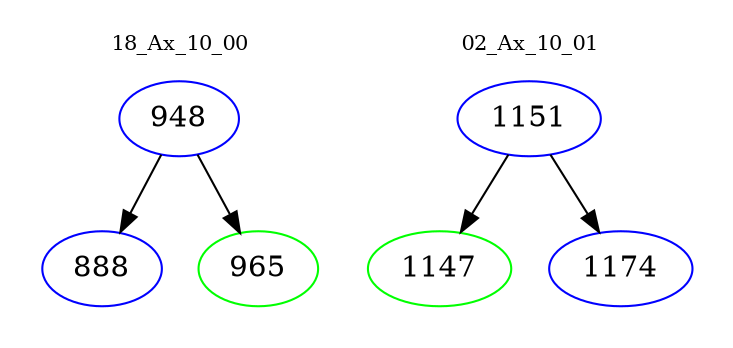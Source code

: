 digraph{
subgraph cluster_0 {
color = white
label = "18_Ax_10_00";
fontsize=10;
T0_948 [label="948", color="blue"]
T0_948 -> T0_888 [color="black"]
T0_888 [label="888", color="blue"]
T0_948 -> T0_965 [color="black"]
T0_965 [label="965", color="green"]
}
subgraph cluster_1 {
color = white
label = "02_Ax_10_01";
fontsize=10;
T1_1151 [label="1151", color="blue"]
T1_1151 -> T1_1147 [color="black"]
T1_1147 [label="1147", color="green"]
T1_1151 -> T1_1174 [color="black"]
T1_1174 [label="1174", color="blue"]
}
}
